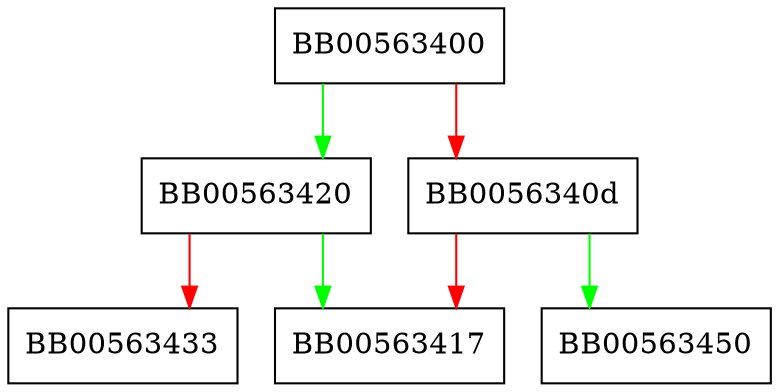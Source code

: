 digraph cms_kari_cb {
  node [shape="box"];
  graph [splines=ortho];
  BB00563400 -> BB00563420 [color="green"];
  BB00563400 -> BB0056340d [color="red"];
  BB0056340d -> BB00563450 [color="green"];
  BB0056340d -> BB00563417 [color="red"];
  BB00563420 -> BB00563417 [color="green"];
  BB00563420 -> BB00563433 [color="red"];
}